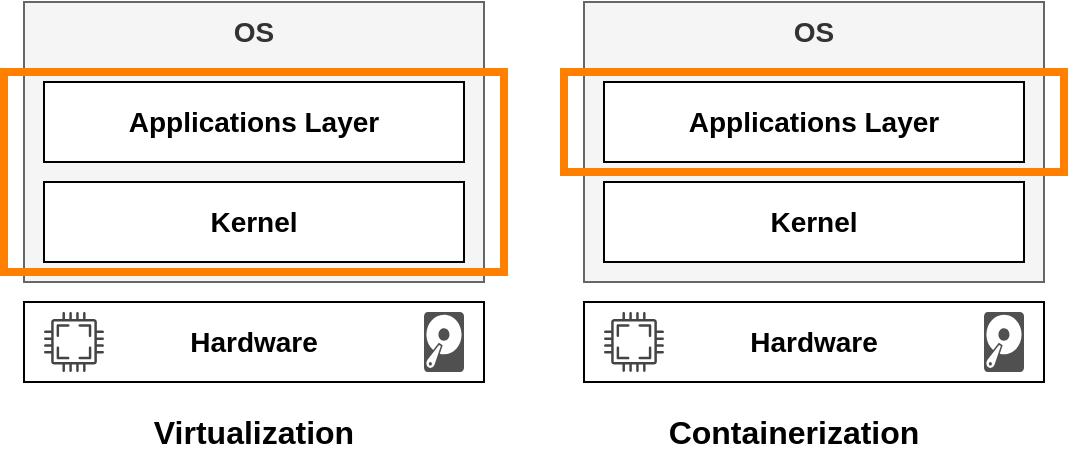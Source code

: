 <mxfile>
    <diagram id="fxmZWCBiA8xAeqEsIjBk" name="Page-1">
        <mxGraphModel dx="534" dy="627" grid="1" gridSize="10" guides="1" tooltips="1" connect="1" arrows="1" fold="1" page="1" pageScale="1" pageWidth="850" pageHeight="1100" math="0" shadow="0">
            <root>
                <mxCell id="0"/>
                <mxCell id="1" parent="0"/>
                <mxCell id="3" value="Containerization" style="text;html=1;strokeColor=none;fillColor=none;align=center;verticalAlign=middle;whiteSpace=wrap;rounded=0;fontSize=16;fontStyle=1" vertex="1" parent="1">
                    <mxGeometry x="310" y="460" width="230" height="30" as="geometry"/>
                </mxCell>
                <mxCell id="4" value="Virtualization" style="text;html=1;strokeColor=none;fillColor=none;align=center;verticalAlign=middle;whiteSpace=wrap;rounded=0;fontSize=16;fontStyle=1" vertex="1" parent="1">
                    <mxGeometry x="40" y="460" width="230" height="30" as="geometry"/>
                </mxCell>
                <mxCell id="27" value="OS" style="rounded=0;whiteSpace=wrap;html=1;horizontal=1;verticalAlign=top;fontSize=14;fontStyle=1;fillColor=#f5f5f5;fontColor=#333333;strokeColor=#666666;" vertex="1" parent="1">
                    <mxGeometry x="40" y="260" width="230" height="140" as="geometry"/>
                </mxCell>
                <mxCell id="29" value="Kernel" style="rounded=0;whiteSpace=wrap;html=1;horizontal=1;verticalAlign=middle;fontSize=14;fontStyle=1" vertex="1" parent="1">
                    <mxGeometry x="50" y="350" width="210" height="40" as="geometry"/>
                </mxCell>
                <mxCell id="30" value="Hardware" style="rounded=0;whiteSpace=wrap;html=1;horizontal=1;verticalAlign=middle;fontSize=14;fontStyle=1" vertex="1" parent="1">
                    <mxGeometry x="40" y="410" width="230" height="40" as="geometry"/>
                </mxCell>
                <mxCell id="31" value="" style="sketch=0;pointerEvents=1;shadow=0;dashed=0;html=1;strokeColor=none;fillColor=#434445;aspect=fixed;labelPosition=center;verticalLabelPosition=bottom;verticalAlign=top;align=center;outlineConnect=0;shape=mxgraph.vvd.cpu;" vertex="1" parent="1">
                    <mxGeometry x="50" y="415" width="30" height="30" as="geometry"/>
                </mxCell>
                <mxCell id="32" value="" style="sketch=0;pointerEvents=1;shadow=0;dashed=0;html=1;strokeColor=none;fillColor=#505050;labelPosition=center;verticalLabelPosition=bottom;verticalAlign=top;outlineConnect=0;align=center;shape=mxgraph.office.devices.hard_disk;" vertex="1" parent="1">
                    <mxGeometry x="240" y="415" width="20" height="30" as="geometry"/>
                </mxCell>
                <mxCell id="33" value="Applications Layer" style="rounded=0;whiteSpace=wrap;html=1;horizontal=1;verticalAlign=middle;fontSize=14;fontStyle=1" vertex="1" parent="1">
                    <mxGeometry x="50" y="300" width="210" height="40" as="geometry"/>
                </mxCell>
                <mxCell id="34" value="OS" style="rounded=0;whiteSpace=wrap;html=1;horizontal=1;verticalAlign=top;fontSize=14;fontStyle=1;fillColor=#f5f5f5;fontColor=#333333;strokeColor=#666666;" vertex="1" parent="1">
                    <mxGeometry x="320" y="260" width="230" height="140" as="geometry"/>
                </mxCell>
                <mxCell id="36" value="Kernel" style="rounded=0;whiteSpace=wrap;html=1;horizontal=1;verticalAlign=middle;fontSize=14;fontStyle=1" vertex="1" parent="1">
                    <mxGeometry x="330" y="350" width="210" height="40" as="geometry"/>
                </mxCell>
                <mxCell id="37" value="Hardware" style="rounded=0;whiteSpace=wrap;html=1;horizontal=1;verticalAlign=middle;fontSize=14;fontStyle=1" vertex="1" parent="1">
                    <mxGeometry x="320" y="410" width="230" height="40" as="geometry"/>
                </mxCell>
                <mxCell id="38" value="" style="sketch=0;pointerEvents=1;shadow=0;dashed=0;html=1;strokeColor=none;fillColor=#434445;aspect=fixed;labelPosition=center;verticalLabelPosition=bottom;verticalAlign=top;align=center;outlineConnect=0;shape=mxgraph.vvd.cpu;" vertex="1" parent="1">
                    <mxGeometry x="330" y="415" width="30" height="30" as="geometry"/>
                </mxCell>
                <mxCell id="39" value="" style="sketch=0;pointerEvents=1;shadow=0;dashed=0;html=1;strokeColor=none;fillColor=#505050;labelPosition=center;verticalLabelPosition=bottom;verticalAlign=top;outlineConnect=0;align=center;shape=mxgraph.office.devices.hard_disk;" vertex="1" parent="1">
                    <mxGeometry x="520" y="415" width="20" height="30" as="geometry"/>
                </mxCell>
                <mxCell id="40" value="Applications Layer" style="rounded=0;whiteSpace=wrap;html=1;horizontal=1;verticalAlign=middle;fontSize=14;fontStyle=1" vertex="1" parent="1">
                    <mxGeometry x="330" y="300" width="210" height="40" as="geometry"/>
                </mxCell>
                <mxCell id="41" value="" style="rounded=0;whiteSpace=wrap;html=1;fillColor=none;strokeWidth=4;strokeColor=#FF8000;" vertex="1" parent="1">
                    <mxGeometry x="310" y="295" width="250" height="50" as="geometry"/>
                </mxCell>
                <mxCell id="42" value="" style="rounded=0;whiteSpace=wrap;html=1;fillColor=none;strokeWidth=4;strokeColor=#FF8000;" vertex="1" parent="1">
                    <mxGeometry x="30" y="295" width="250" height="100" as="geometry"/>
                </mxCell>
            </root>
        </mxGraphModel>
    </diagram>
</mxfile>

